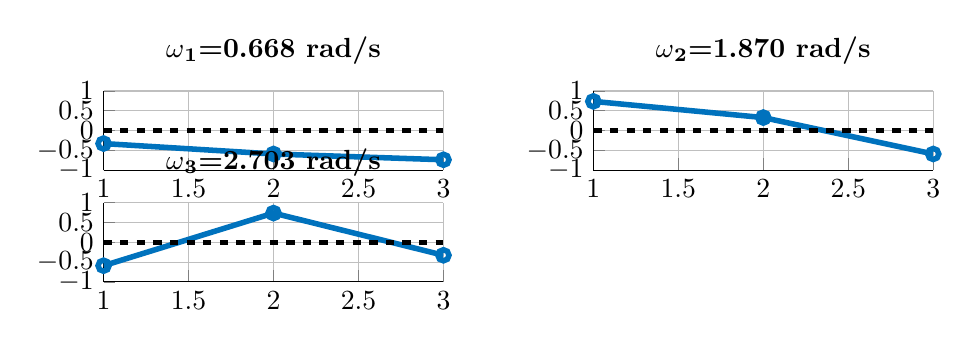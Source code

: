 % This file was created by matlab2tikz.
%
\definecolor{mycolor1}{rgb}{0.0,0.447,0.741}%
%
\begin{tikzpicture}

\begin{axis}[%
width=0.356\textwidth,
height=0.083\textwidth,
at={(0\textwidth,0.117\textwidth)},
scale only axis,
xmin=1,
xmax=3,
ymin=-1,
ymax=1,
axis background/.style={fill=white},
title style={font=\bfseries},
title={$\omega{}_\text{1}\text{=0.668 rad/s}$},
axis x line*=bottom,
axis y line*=left,
xmajorgrids,
ymajorgrids,
ylabel style={font=\small},
xlabel style={font=\small}
]
\addplot [color=mycolor1, line width=2.0pt, mark=o, mark options={solid, mycolor1}, forget plot]
  table[row sep=crcr]{%
1	-0.328\\
2	-0.591\\
3	-0.737\\
};
\addplot [color=black, dashed, line width=2.0pt, forget plot]
  table[row sep=crcr]{%
1	0\\
2	0\\
3	0\\
};
\end{axis}

\begin{axis}[%
width=0.356\textwidth,
height=0.083\textwidth,
at={(0.513\textwidth,0.117\textwidth)},
scale only axis,
xmin=1,
xmax=3,
ymin=-1,
ymax=1,
axis background/.style={fill=white},
title style={font=\bfseries},
title={$\omega{}_\text{2}\text{=1.870 rad/s}$},
axis x line*=bottom,
axis y line*=left,
xmajorgrids,
ymajorgrids,
ylabel style={font=\small},
xlabel style={font=\small}
]
\addplot [color=mycolor1, line width=2.0pt, mark=o, mark options={solid, mycolor1}, forget plot]
  table[row sep=crcr]{%
1	0.737\\
2	0.328\\
3	-0.591\\
};
\addplot [color=black, dashed, line width=2.0pt, forget plot]
  table[row sep=crcr]{%
1	0\\
2	0\\
3	0\\
};
\end{axis}

\begin{axis}[%
width=0.356\textwidth,
height=0.083\textwidth,
at={(0\textwidth,0\textwidth)},
scale only axis,
xmin=1,
xmax=3,
ymin=-1,
ymax=1,
axis background/.style={fill=white},
title style={font=\bfseries},
title={$\omega{}_\text{3}\text{=2.703 rad/s}$},
axis x line*=bottom,
axis y line*=left,
xmajorgrids,
ymajorgrids,
ylabel style={font=\small},
xlabel style={font=\small}
]
\addplot [color=mycolor1, line width=2.0pt, mark=o, mark options={solid, mycolor1}, forget plot]
  table[row sep=crcr]{%
1	-0.591\\
2	0.737\\
3	-0.328\\
};
\addplot [color=black, dashed, line width=2.0pt, forget plot]
  table[row sep=crcr]{%
1	0\\
2	0\\
3	0\\
};
\end{axis}
\end{tikzpicture}%